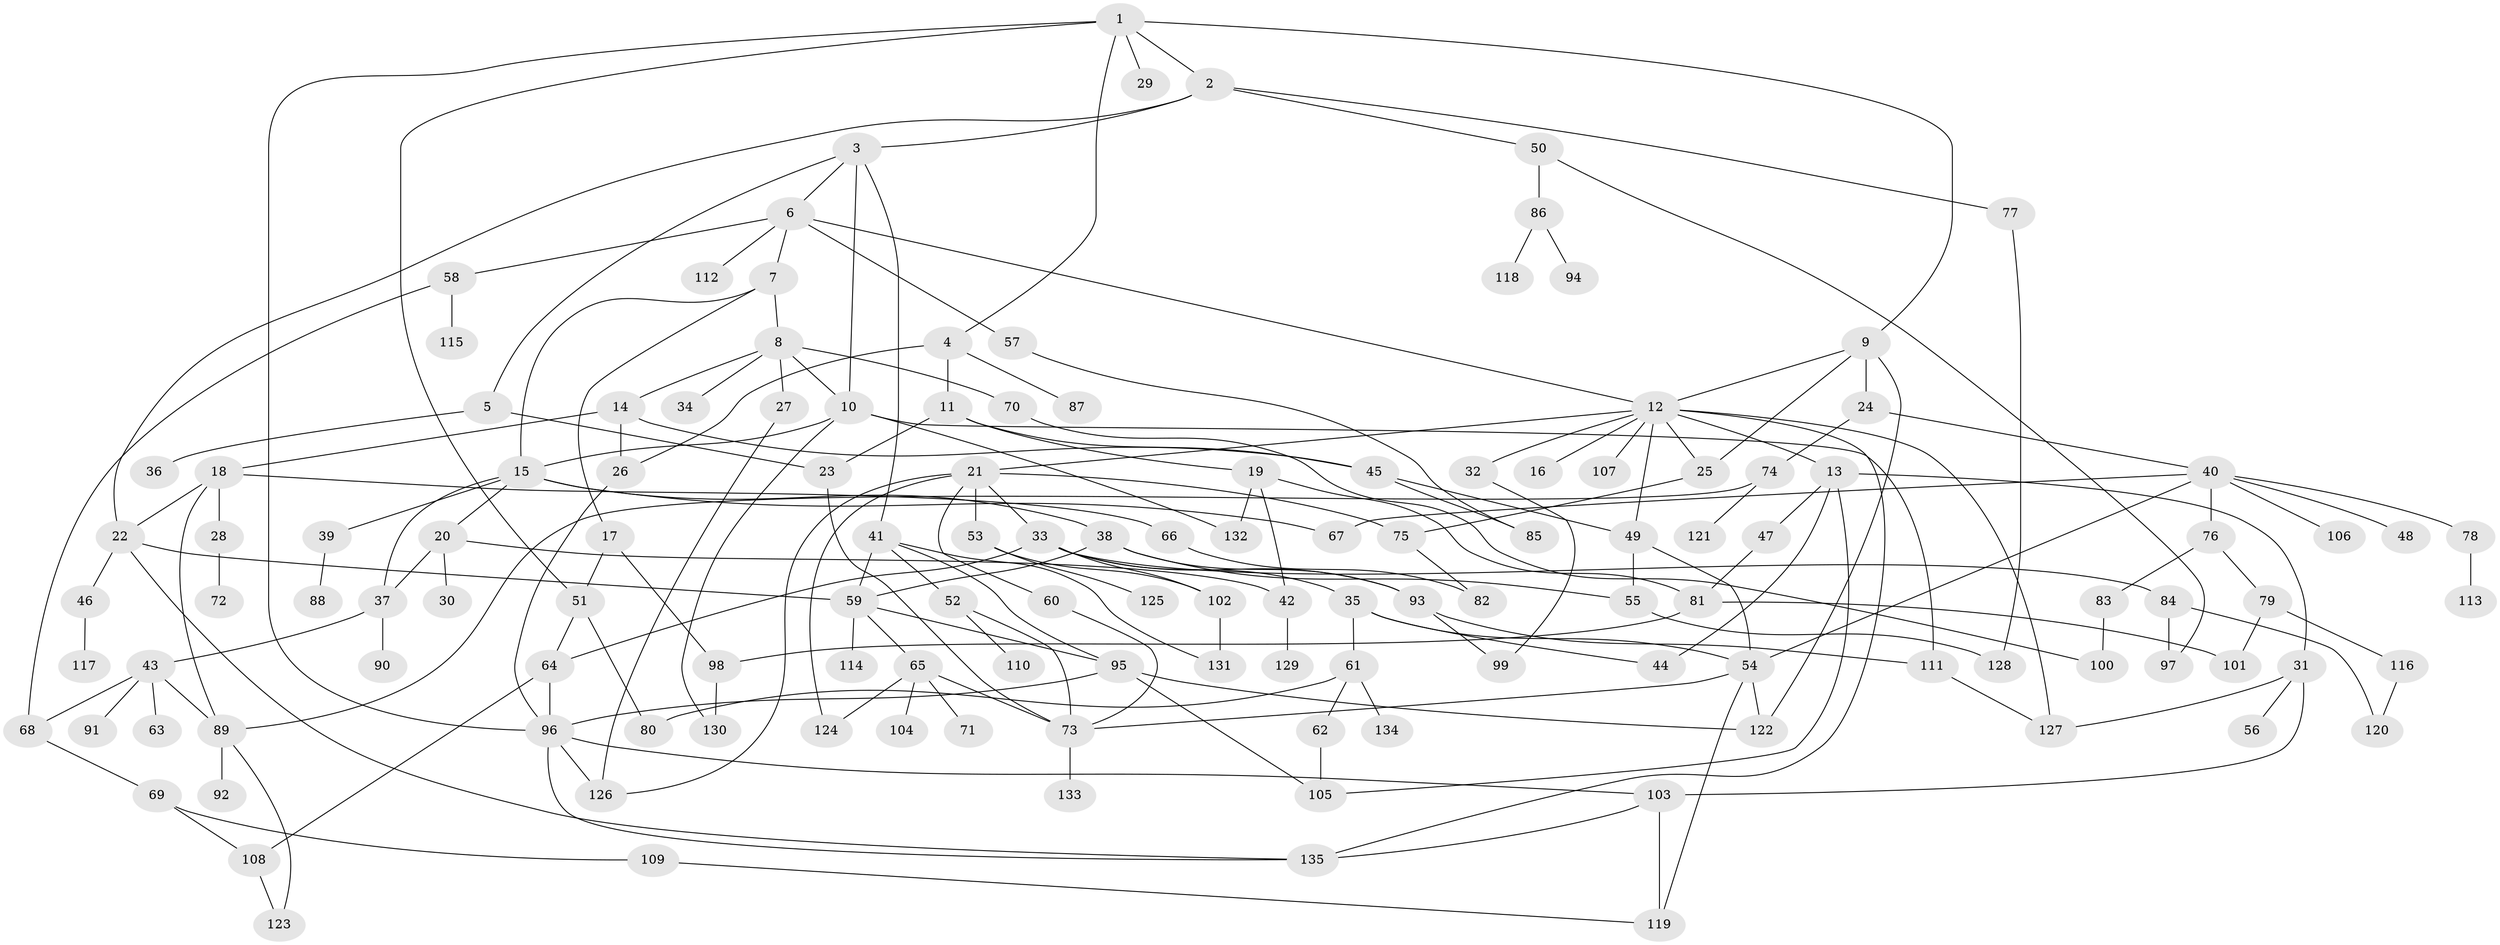 // coarse degree distribution, {7: 0.037037037037037035, 8: 0.04938271604938271, 4: 0.07407407407407407, 5: 0.08641975308641975, 1: 0.32098765432098764, 2: 0.2222222222222222, 3: 0.16049382716049382, 11: 0.024691358024691357, 6: 0.012345679012345678, 13: 0.012345679012345678}
// Generated by graph-tools (version 1.1) at 2025/45/03/04/25 21:45:16]
// undirected, 135 vertices, 200 edges
graph export_dot {
graph [start="1"]
  node [color=gray90,style=filled];
  1;
  2;
  3;
  4;
  5;
  6;
  7;
  8;
  9;
  10;
  11;
  12;
  13;
  14;
  15;
  16;
  17;
  18;
  19;
  20;
  21;
  22;
  23;
  24;
  25;
  26;
  27;
  28;
  29;
  30;
  31;
  32;
  33;
  34;
  35;
  36;
  37;
  38;
  39;
  40;
  41;
  42;
  43;
  44;
  45;
  46;
  47;
  48;
  49;
  50;
  51;
  52;
  53;
  54;
  55;
  56;
  57;
  58;
  59;
  60;
  61;
  62;
  63;
  64;
  65;
  66;
  67;
  68;
  69;
  70;
  71;
  72;
  73;
  74;
  75;
  76;
  77;
  78;
  79;
  80;
  81;
  82;
  83;
  84;
  85;
  86;
  87;
  88;
  89;
  90;
  91;
  92;
  93;
  94;
  95;
  96;
  97;
  98;
  99;
  100;
  101;
  102;
  103;
  104;
  105;
  106;
  107;
  108;
  109;
  110;
  111;
  112;
  113;
  114;
  115;
  116;
  117;
  118;
  119;
  120;
  121;
  122;
  123;
  124;
  125;
  126;
  127;
  128;
  129;
  130;
  131;
  132;
  133;
  134;
  135;
  1 -- 2;
  1 -- 4;
  1 -- 9;
  1 -- 29;
  1 -- 51;
  1 -- 96;
  2 -- 3;
  2 -- 50;
  2 -- 77;
  2 -- 22;
  3 -- 5;
  3 -- 6;
  3 -- 10;
  3 -- 41;
  4 -- 11;
  4 -- 26;
  4 -- 87;
  5 -- 36;
  5 -- 23;
  6 -- 7;
  6 -- 12;
  6 -- 57;
  6 -- 58;
  6 -- 112;
  7 -- 8;
  7 -- 17;
  7 -- 15;
  8 -- 14;
  8 -- 27;
  8 -- 34;
  8 -- 70;
  8 -- 10;
  9 -- 24;
  9 -- 122;
  9 -- 25;
  9 -- 12;
  10 -- 15;
  10 -- 111;
  10 -- 130;
  10 -- 132;
  11 -- 19;
  11 -- 23;
  11 -- 45;
  12 -- 13;
  12 -- 16;
  12 -- 21;
  12 -- 25;
  12 -- 32;
  12 -- 49;
  12 -- 107;
  12 -- 135;
  12 -- 127;
  13 -- 31;
  13 -- 44;
  13 -- 47;
  13 -- 105;
  14 -- 18;
  14 -- 45;
  14 -- 26;
  15 -- 20;
  15 -- 38;
  15 -- 39;
  15 -- 67;
  15 -- 37;
  17 -- 51;
  17 -- 98;
  18 -- 22;
  18 -- 28;
  18 -- 66;
  18 -- 89;
  19 -- 42;
  19 -- 81;
  19 -- 132;
  20 -- 30;
  20 -- 37;
  20 -- 42;
  21 -- 33;
  21 -- 53;
  21 -- 60;
  21 -- 124;
  21 -- 126;
  21 -- 75;
  22 -- 46;
  22 -- 59;
  22 -- 135;
  23 -- 73;
  24 -- 40;
  24 -- 74;
  25 -- 75;
  26 -- 96;
  27 -- 126;
  28 -- 72;
  31 -- 56;
  31 -- 127;
  31 -- 103;
  32 -- 99;
  33 -- 35;
  33 -- 64;
  33 -- 84;
  33 -- 93;
  33 -- 102;
  35 -- 61;
  35 -- 54;
  35 -- 44;
  37 -- 43;
  37 -- 90;
  38 -- 55;
  38 -- 59;
  38 -- 93;
  39 -- 88;
  40 -- 48;
  40 -- 76;
  40 -- 78;
  40 -- 106;
  40 -- 54;
  40 -- 67;
  41 -- 52;
  41 -- 131;
  41 -- 59;
  41 -- 95;
  42 -- 129;
  43 -- 63;
  43 -- 68;
  43 -- 89;
  43 -- 91;
  45 -- 49;
  45 -- 85;
  46 -- 117;
  47 -- 81;
  49 -- 54;
  49 -- 55;
  50 -- 86;
  50 -- 97;
  51 -- 80;
  51 -- 64;
  52 -- 110;
  52 -- 73;
  53 -- 125;
  53 -- 102;
  54 -- 73;
  54 -- 122;
  54 -- 119;
  55 -- 128;
  57 -- 85;
  58 -- 115;
  58 -- 68;
  59 -- 65;
  59 -- 95;
  59 -- 114;
  60 -- 73;
  61 -- 62;
  61 -- 80;
  61 -- 134;
  62 -- 105;
  64 -- 96;
  64 -- 108;
  65 -- 71;
  65 -- 104;
  65 -- 73;
  65 -- 124;
  66 -- 82;
  68 -- 69;
  69 -- 108;
  69 -- 109;
  70 -- 100;
  73 -- 133;
  74 -- 121;
  74 -- 89;
  75 -- 82;
  76 -- 79;
  76 -- 83;
  77 -- 128;
  78 -- 113;
  79 -- 116;
  79 -- 101;
  81 -- 98;
  81 -- 101;
  83 -- 100;
  84 -- 97;
  84 -- 120;
  86 -- 94;
  86 -- 118;
  89 -- 92;
  89 -- 123;
  93 -- 111;
  93 -- 99;
  95 -- 122;
  95 -- 96;
  95 -- 105;
  96 -- 103;
  96 -- 126;
  96 -- 135;
  98 -- 130;
  102 -- 131;
  103 -- 119;
  103 -- 135;
  108 -- 123;
  109 -- 119;
  111 -- 127;
  116 -- 120;
}
